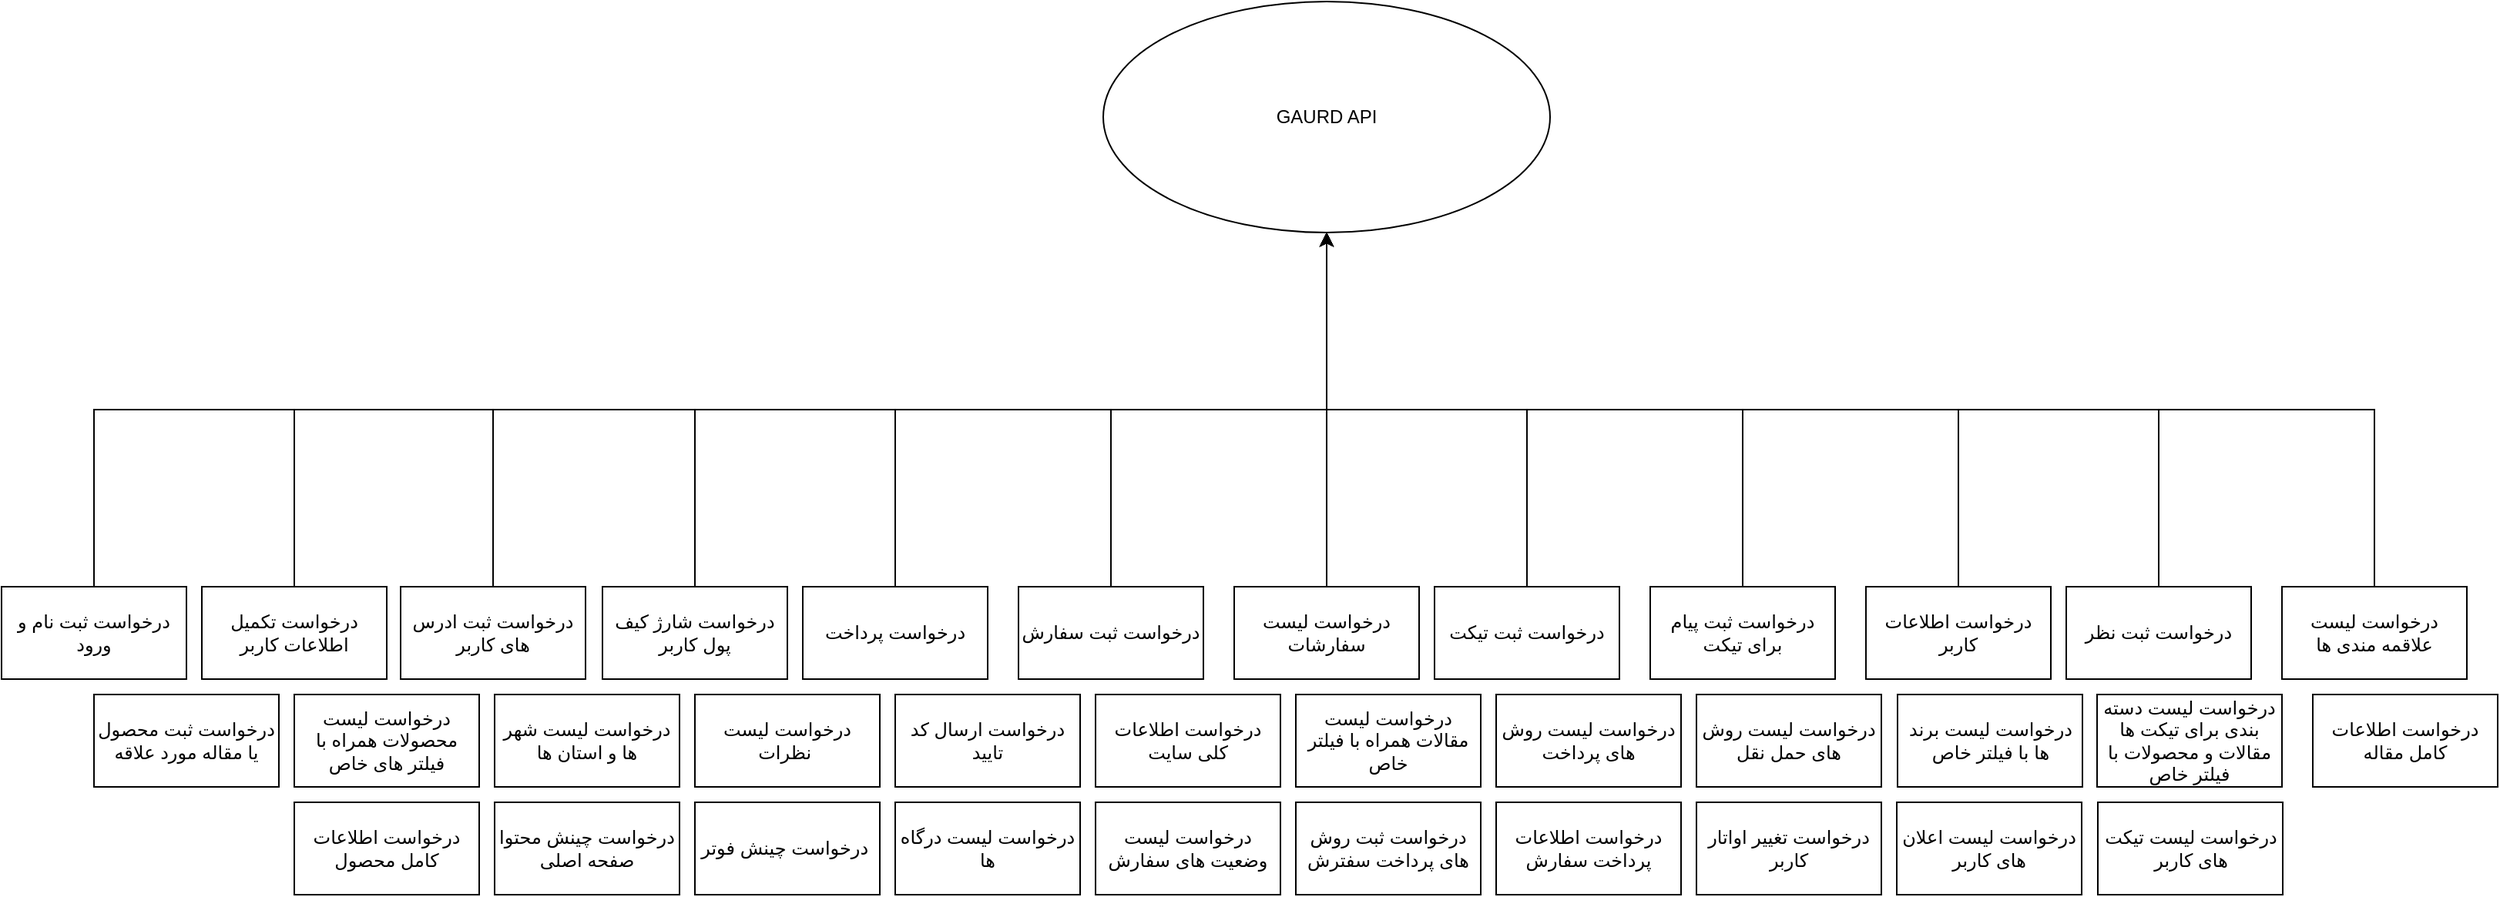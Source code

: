 <mxfile version="21.6.8" type="github">
  <diagram name="Page-1" id="sEJsBZUsh4g6vDXUpXGw">
    <mxGraphModel dx="2569" dy="993" grid="1" gridSize="10" guides="1" tooltips="1" connect="1" arrows="1" fold="1" page="1" pageScale="1" pageWidth="827" pageHeight="1169" math="0" shadow="0">
      <root>
        <mxCell id="0" />
        <mxCell id="1" parent="0" />
        <mxCell id="_gISWolTtPh8RrVSRpZ6-1" value="GAURD API" style="ellipse;whiteSpace=wrap;html=1;" vertex="1" parent="1">
          <mxGeometry x="725" y="330" width="290" height="150" as="geometry" />
        </mxCell>
        <mxCell id="_gISWolTtPh8RrVSRpZ6-7" style="edgeStyle=orthogonalEdgeStyle;rounded=0;orthogonalLoop=1;jettySize=auto;html=1;exitX=0.5;exitY=0;exitDx=0;exitDy=0;" edge="1" parent="1" source="_gISWolTtPh8RrVSRpZ6-5" target="_gISWolTtPh8RrVSRpZ6-1">
          <mxGeometry relative="1" as="geometry" />
        </mxCell>
        <mxCell id="_gISWolTtPh8RrVSRpZ6-5" value="درخواست ثبت نام و ورود" style="rounded=0;whiteSpace=wrap;html=1;glass=0;shadow=0;fillColor=default;gradientColor=none;" vertex="1" parent="1">
          <mxGeometry x="10" y="710" width="120" height="60" as="geometry" />
        </mxCell>
        <mxCell id="_gISWolTtPh8RrVSRpZ6-9" style="edgeStyle=orthogonalEdgeStyle;rounded=0;orthogonalLoop=1;jettySize=auto;html=1;exitX=0.5;exitY=0;exitDx=0;exitDy=0;entryX=0.5;entryY=1;entryDx=0;entryDy=0;" edge="1" parent="1" source="_gISWolTtPh8RrVSRpZ6-8" target="_gISWolTtPh8RrVSRpZ6-1">
          <mxGeometry relative="1" as="geometry" />
        </mxCell>
        <mxCell id="_gISWolTtPh8RrVSRpZ6-8" value="درخواست تکمیل اطلاعات کاربر" style="rounded=0;whiteSpace=wrap;html=1;glass=0;shadow=0;fillColor=default;gradientColor=none;" vertex="1" parent="1">
          <mxGeometry x="140" y="710" width="120" height="60" as="geometry" />
        </mxCell>
        <mxCell id="_gISWolTtPh8RrVSRpZ6-12" style="edgeStyle=orthogonalEdgeStyle;rounded=0;orthogonalLoop=1;jettySize=auto;html=1;exitX=0.5;exitY=0;exitDx=0;exitDy=0;entryX=0.5;entryY=1;entryDx=0;entryDy=0;" edge="1" parent="1" source="_gISWolTtPh8RrVSRpZ6-11" target="_gISWolTtPh8RrVSRpZ6-1">
          <mxGeometry relative="1" as="geometry" />
        </mxCell>
        <mxCell id="_gISWolTtPh8RrVSRpZ6-11" value="درخواست ثبت ادرس های کاربر" style="rounded=0;whiteSpace=wrap;html=1;glass=0;shadow=0;fillColor=default;gradientColor=none;" vertex="1" parent="1">
          <mxGeometry x="269" y="710" width="120" height="60" as="geometry" />
        </mxCell>
        <mxCell id="_gISWolTtPh8RrVSRpZ6-14" style="edgeStyle=orthogonalEdgeStyle;rounded=0;orthogonalLoop=1;jettySize=auto;html=1;exitX=0.5;exitY=0;exitDx=0;exitDy=0;" edge="1" parent="1" source="_gISWolTtPh8RrVSRpZ6-13" target="_gISWolTtPh8RrVSRpZ6-1">
          <mxGeometry relative="1" as="geometry" />
        </mxCell>
        <mxCell id="_gISWolTtPh8RrVSRpZ6-13" value="درخواست شارژ کیف پول کاربر" style="rounded=0;whiteSpace=wrap;html=1;glass=0;shadow=0;fillColor=default;gradientColor=none;" vertex="1" parent="1">
          <mxGeometry x="400" y="710" width="120" height="60" as="geometry" />
        </mxCell>
        <mxCell id="_gISWolTtPh8RrVSRpZ6-16" style="edgeStyle=orthogonalEdgeStyle;rounded=0;orthogonalLoop=1;jettySize=auto;html=1;exitX=0.5;exitY=0;exitDx=0;exitDy=0;" edge="1" parent="1" source="_gISWolTtPh8RrVSRpZ6-15" target="_gISWolTtPh8RrVSRpZ6-1">
          <mxGeometry relative="1" as="geometry" />
        </mxCell>
        <mxCell id="_gISWolTtPh8RrVSRpZ6-15" value="درخواست پرداخت" style="rounded=0;whiteSpace=wrap;html=1;glass=0;shadow=0;fillColor=default;gradientColor=none;" vertex="1" parent="1">
          <mxGeometry x="530" y="710" width="120" height="60" as="geometry" />
        </mxCell>
        <mxCell id="_gISWolTtPh8RrVSRpZ6-21" style="edgeStyle=orthogonalEdgeStyle;rounded=0;orthogonalLoop=1;jettySize=auto;html=1;exitX=0.5;exitY=0;exitDx=0;exitDy=0;" edge="1" parent="1" source="_gISWolTtPh8RrVSRpZ6-17" target="_gISWolTtPh8RrVSRpZ6-1">
          <mxGeometry relative="1" as="geometry" />
        </mxCell>
        <mxCell id="_gISWolTtPh8RrVSRpZ6-17" value="درخواست ثبت نظر" style="rounded=0;whiteSpace=wrap;html=1;glass=0;shadow=0;fillColor=default;gradientColor=none;" vertex="1" parent="1">
          <mxGeometry x="1350" y="710" width="120" height="60" as="geometry" />
        </mxCell>
        <mxCell id="_gISWolTtPh8RrVSRpZ6-19" style="edgeStyle=orthogonalEdgeStyle;rounded=0;orthogonalLoop=1;jettySize=auto;html=1;exitX=0.5;exitY=0;exitDx=0;exitDy=0;" edge="1" parent="1" source="_gISWolTtPh8RrVSRpZ6-18" target="_gISWolTtPh8RrVSRpZ6-1">
          <mxGeometry relative="1" as="geometry" />
        </mxCell>
        <mxCell id="_gISWolTtPh8RrVSRpZ6-18" value="درخواست لیست علاقمه مندی ها" style="rounded=0;whiteSpace=wrap;html=1;glass=0;shadow=0;fillColor=default;gradientColor=none;" vertex="1" parent="1">
          <mxGeometry x="1490" y="710" width="120" height="60" as="geometry" />
        </mxCell>
        <mxCell id="_gISWolTtPh8RrVSRpZ6-22" value="درخواست ثبت محصول یا مقاله مورد علاقه" style="rounded=0;whiteSpace=wrap;html=1;" vertex="1" parent="1">
          <mxGeometry x="70" y="780" width="120" height="60" as="geometry" />
        </mxCell>
        <mxCell id="_gISWolTtPh8RrVSRpZ6-32" style="edgeStyle=orthogonalEdgeStyle;rounded=0;orthogonalLoop=1;jettySize=auto;html=1;exitX=0.5;exitY=0;exitDx=0;exitDy=0;" edge="1" parent="1" source="_gISWolTtPh8RrVSRpZ6-23" target="_gISWolTtPh8RrVSRpZ6-1">
          <mxGeometry relative="1" as="geometry" />
        </mxCell>
        <mxCell id="_gISWolTtPh8RrVSRpZ6-23" value="درخواست لیست سفارشات" style="rounded=0;whiteSpace=wrap;html=1;glass=0;shadow=0;fillColor=default;gradientColor=none;" vertex="1" parent="1">
          <mxGeometry x="810" y="710" width="120" height="60" as="geometry" />
        </mxCell>
        <mxCell id="_gISWolTtPh8RrVSRpZ6-29" style="edgeStyle=orthogonalEdgeStyle;rounded=0;orthogonalLoop=1;jettySize=auto;html=1;exitX=0.5;exitY=0;exitDx=0;exitDy=0;" edge="1" parent="1" source="_gISWolTtPh8RrVSRpZ6-24" target="_gISWolTtPh8RrVSRpZ6-1">
          <mxGeometry relative="1" as="geometry" />
        </mxCell>
        <mxCell id="_gISWolTtPh8RrVSRpZ6-24" value="درخواست ثبت تیکت" style="rounded=0;whiteSpace=wrap;html=1;glass=0;shadow=0;fillColor=default;gradientColor=none;" vertex="1" parent="1">
          <mxGeometry x="940" y="710" width="120" height="60" as="geometry" />
        </mxCell>
        <mxCell id="_gISWolTtPh8RrVSRpZ6-28" style="edgeStyle=orthogonalEdgeStyle;rounded=0;orthogonalLoop=1;jettySize=auto;html=1;exitX=0.5;exitY=0;exitDx=0;exitDy=0;" edge="1" parent="1" source="_gISWolTtPh8RrVSRpZ6-25" target="_gISWolTtPh8RrVSRpZ6-1">
          <mxGeometry relative="1" as="geometry" />
        </mxCell>
        <mxCell id="_gISWolTtPh8RrVSRpZ6-25" value="درخواست ثبت پیام برای تیکت" style="rounded=0;whiteSpace=wrap;html=1;glass=0;shadow=0;fillColor=default;gradientColor=none;" vertex="1" parent="1">
          <mxGeometry x="1080" y="710" width="120" height="60" as="geometry" />
        </mxCell>
        <mxCell id="_gISWolTtPh8RrVSRpZ6-27" style="edgeStyle=orthogonalEdgeStyle;rounded=0;orthogonalLoop=1;jettySize=auto;html=1;exitX=0.5;exitY=0;exitDx=0;exitDy=0;" edge="1" parent="1" source="_gISWolTtPh8RrVSRpZ6-26" target="_gISWolTtPh8RrVSRpZ6-1">
          <mxGeometry relative="1" as="geometry" />
        </mxCell>
        <mxCell id="_gISWolTtPh8RrVSRpZ6-26" value="درخواست اطلاعات کاربر" style="rounded=0;whiteSpace=wrap;html=1;glass=0;shadow=0;fillColor=default;gradientColor=none;" vertex="1" parent="1">
          <mxGeometry x="1220" y="710" width="120" height="60" as="geometry" />
        </mxCell>
        <mxCell id="_gISWolTtPh8RrVSRpZ6-31" style="edgeStyle=orthogonalEdgeStyle;rounded=0;orthogonalLoop=1;jettySize=auto;html=1;exitX=0.5;exitY=0;exitDx=0;exitDy=0;" edge="1" parent="1" source="_gISWolTtPh8RrVSRpZ6-30" target="_gISWolTtPh8RrVSRpZ6-1">
          <mxGeometry relative="1" as="geometry" />
        </mxCell>
        <mxCell id="_gISWolTtPh8RrVSRpZ6-30" value="درخواست ثبت سفارش" style="rounded=0;whiteSpace=wrap;html=1;glass=0;shadow=0;fillColor=default;gradientColor=none;" vertex="1" parent="1">
          <mxGeometry x="670" y="710" width="120" height="60" as="geometry" />
        </mxCell>
        <mxCell id="_gISWolTtPh8RrVSRpZ6-34" value="درخواست لیست روش های حمل نقل" style="rounded=0;whiteSpace=wrap;html=1;" vertex="1" parent="1">
          <mxGeometry x="1110" y="780" width="120" height="60" as="geometry" />
        </mxCell>
        <mxCell id="_gISWolTtPh8RrVSRpZ6-35" value="درخواست لیست روش های پرداخت" style="rounded=0;whiteSpace=wrap;html=1;" vertex="1" parent="1">
          <mxGeometry x="980" y="780" width="120" height="60" as="geometry" />
        </mxCell>
        <mxCell id="_gISWolTtPh8RrVSRpZ6-36" value="درخواست لیست مقالات همراه با فیلتر خاص" style="rounded=0;whiteSpace=wrap;html=1;" vertex="1" parent="1">
          <mxGeometry x="850" y="780" width="120" height="60" as="geometry" />
        </mxCell>
        <mxCell id="_gISWolTtPh8RrVSRpZ6-37" value="درخواست اطلاعات کلی سایت" style="rounded=0;whiteSpace=wrap;html=1;" vertex="1" parent="1">
          <mxGeometry x="720" y="780" width="120" height="60" as="geometry" />
        </mxCell>
        <mxCell id="_gISWolTtPh8RrVSRpZ6-38" value="درخواست ارسال کد تایید" style="rounded=0;whiteSpace=wrap;html=1;" vertex="1" parent="1">
          <mxGeometry x="590" y="780" width="120" height="60" as="geometry" />
        </mxCell>
        <mxCell id="_gISWolTtPh8RrVSRpZ6-39" value="درخواست لیست نظرات&amp;nbsp;" style="rounded=0;whiteSpace=wrap;html=1;" vertex="1" parent="1">
          <mxGeometry x="460" y="780" width="120" height="60" as="geometry" />
        </mxCell>
        <mxCell id="_gISWolTtPh8RrVSRpZ6-40" value="درخواست لیست شهر ها و استان ها" style="rounded=0;whiteSpace=wrap;html=1;" vertex="1" parent="1">
          <mxGeometry x="330" y="780" width="120" height="60" as="geometry" />
        </mxCell>
        <mxCell id="_gISWolTtPh8RrVSRpZ6-41" value="درخواست لیست محصولات همراه با فیلتر های خاص" style="rounded=0;whiteSpace=wrap;html=1;" vertex="1" parent="1">
          <mxGeometry x="200" y="780" width="120" height="60" as="geometry" />
        </mxCell>
        <mxCell id="_gISWolTtPh8RrVSRpZ6-52" value="درخواست چینش فوتر&amp;nbsp;" style="rounded=0;whiteSpace=wrap;html=1;" vertex="1" parent="1">
          <mxGeometry x="460" y="850" width="120" height="60" as="geometry" />
        </mxCell>
        <mxCell id="_gISWolTtPh8RrVSRpZ6-53" value="درخواست چینش محتوا صفحه اصلی" style="rounded=0;whiteSpace=wrap;html=1;" vertex="1" parent="1">
          <mxGeometry x="330" y="850" width="120" height="60" as="geometry" />
        </mxCell>
        <mxCell id="_gISWolTtPh8RrVSRpZ6-54" value="درخواست اطلاعات کامل محصول" style="rounded=0;whiteSpace=wrap;html=1;" vertex="1" parent="1">
          <mxGeometry x="200" y="850" width="120" height="60" as="geometry" />
        </mxCell>
        <mxCell id="_gISWolTtPh8RrVSRpZ6-55" value="درخواست اطلاعات کامل مقاله" style="rounded=0;whiteSpace=wrap;html=1;" vertex="1" parent="1">
          <mxGeometry x="1510" y="780" width="120" height="60" as="geometry" />
        </mxCell>
        <mxCell id="_gISWolTtPh8RrVSRpZ6-56" value="درخواست لیست دسته بندی برای تیکت ها مقالات و محصولات با فیلتر خاص" style="rounded=0;whiteSpace=wrap;html=1;" vertex="1" parent="1">
          <mxGeometry x="1370" y="780" width="120" height="60" as="geometry" />
        </mxCell>
        <mxCell id="_gISWolTtPh8RrVSRpZ6-57" value="درخواست لیست برند ها با فیلتر خاص" style="rounded=0;whiteSpace=wrap;html=1;" vertex="1" parent="1">
          <mxGeometry x="1240.5" y="780" width="120" height="60" as="geometry" />
        </mxCell>
        <mxCell id="_gISWolTtPh8RrVSRpZ6-61" value="درخواست تغییر اواتار کاربر" style="rounded=0;whiteSpace=wrap;html=1;" vertex="1" parent="1">
          <mxGeometry x="1110" y="850" width="120" height="60" as="geometry" />
        </mxCell>
        <mxCell id="_gISWolTtPh8RrVSRpZ6-62" value="درخواست اطلاعات پرداخت سفارش" style="rounded=0;whiteSpace=wrap;html=1;" vertex="1" parent="1">
          <mxGeometry x="980" y="850" width="120" height="60" as="geometry" />
        </mxCell>
        <mxCell id="_gISWolTtPh8RrVSRpZ6-63" value="درخواست ثبت روش های پرداخت سفترش" style="rounded=0;whiteSpace=wrap;html=1;" vertex="1" parent="1">
          <mxGeometry x="850" y="850" width="120" height="60" as="geometry" />
        </mxCell>
        <mxCell id="_gISWolTtPh8RrVSRpZ6-64" value="درخواست لیست وضعیت های سفارش" style="rounded=0;whiteSpace=wrap;html=1;" vertex="1" parent="1">
          <mxGeometry x="720" y="850" width="120" height="60" as="geometry" />
        </mxCell>
        <mxCell id="_gISWolTtPh8RrVSRpZ6-65" value="درخواست لیست درگاه ها" style="rounded=0;whiteSpace=wrap;html=1;" vertex="1" parent="1">
          <mxGeometry x="590" y="850" width="120" height="60" as="geometry" />
        </mxCell>
        <mxCell id="_gISWolTtPh8RrVSRpZ6-67" value="درخواست لیست تیکت های کاربر" style="rounded=0;whiteSpace=wrap;html=1;" vertex="1" parent="1">
          <mxGeometry x="1370.5" y="850" width="120" height="60" as="geometry" />
        </mxCell>
        <mxCell id="_gISWolTtPh8RrVSRpZ6-68" value="درخواست لیست اعلان های کاربر" style="rounded=0;whiteSpace=wrap;html=1;" vertex="1" parent="1">
          <mxGeometry x="1240" y="850" width="120" height="60" as="geometry" />
        </mxCell>
      </root>
    </mxGraphModel>
  </diagram>
</mxfile>
